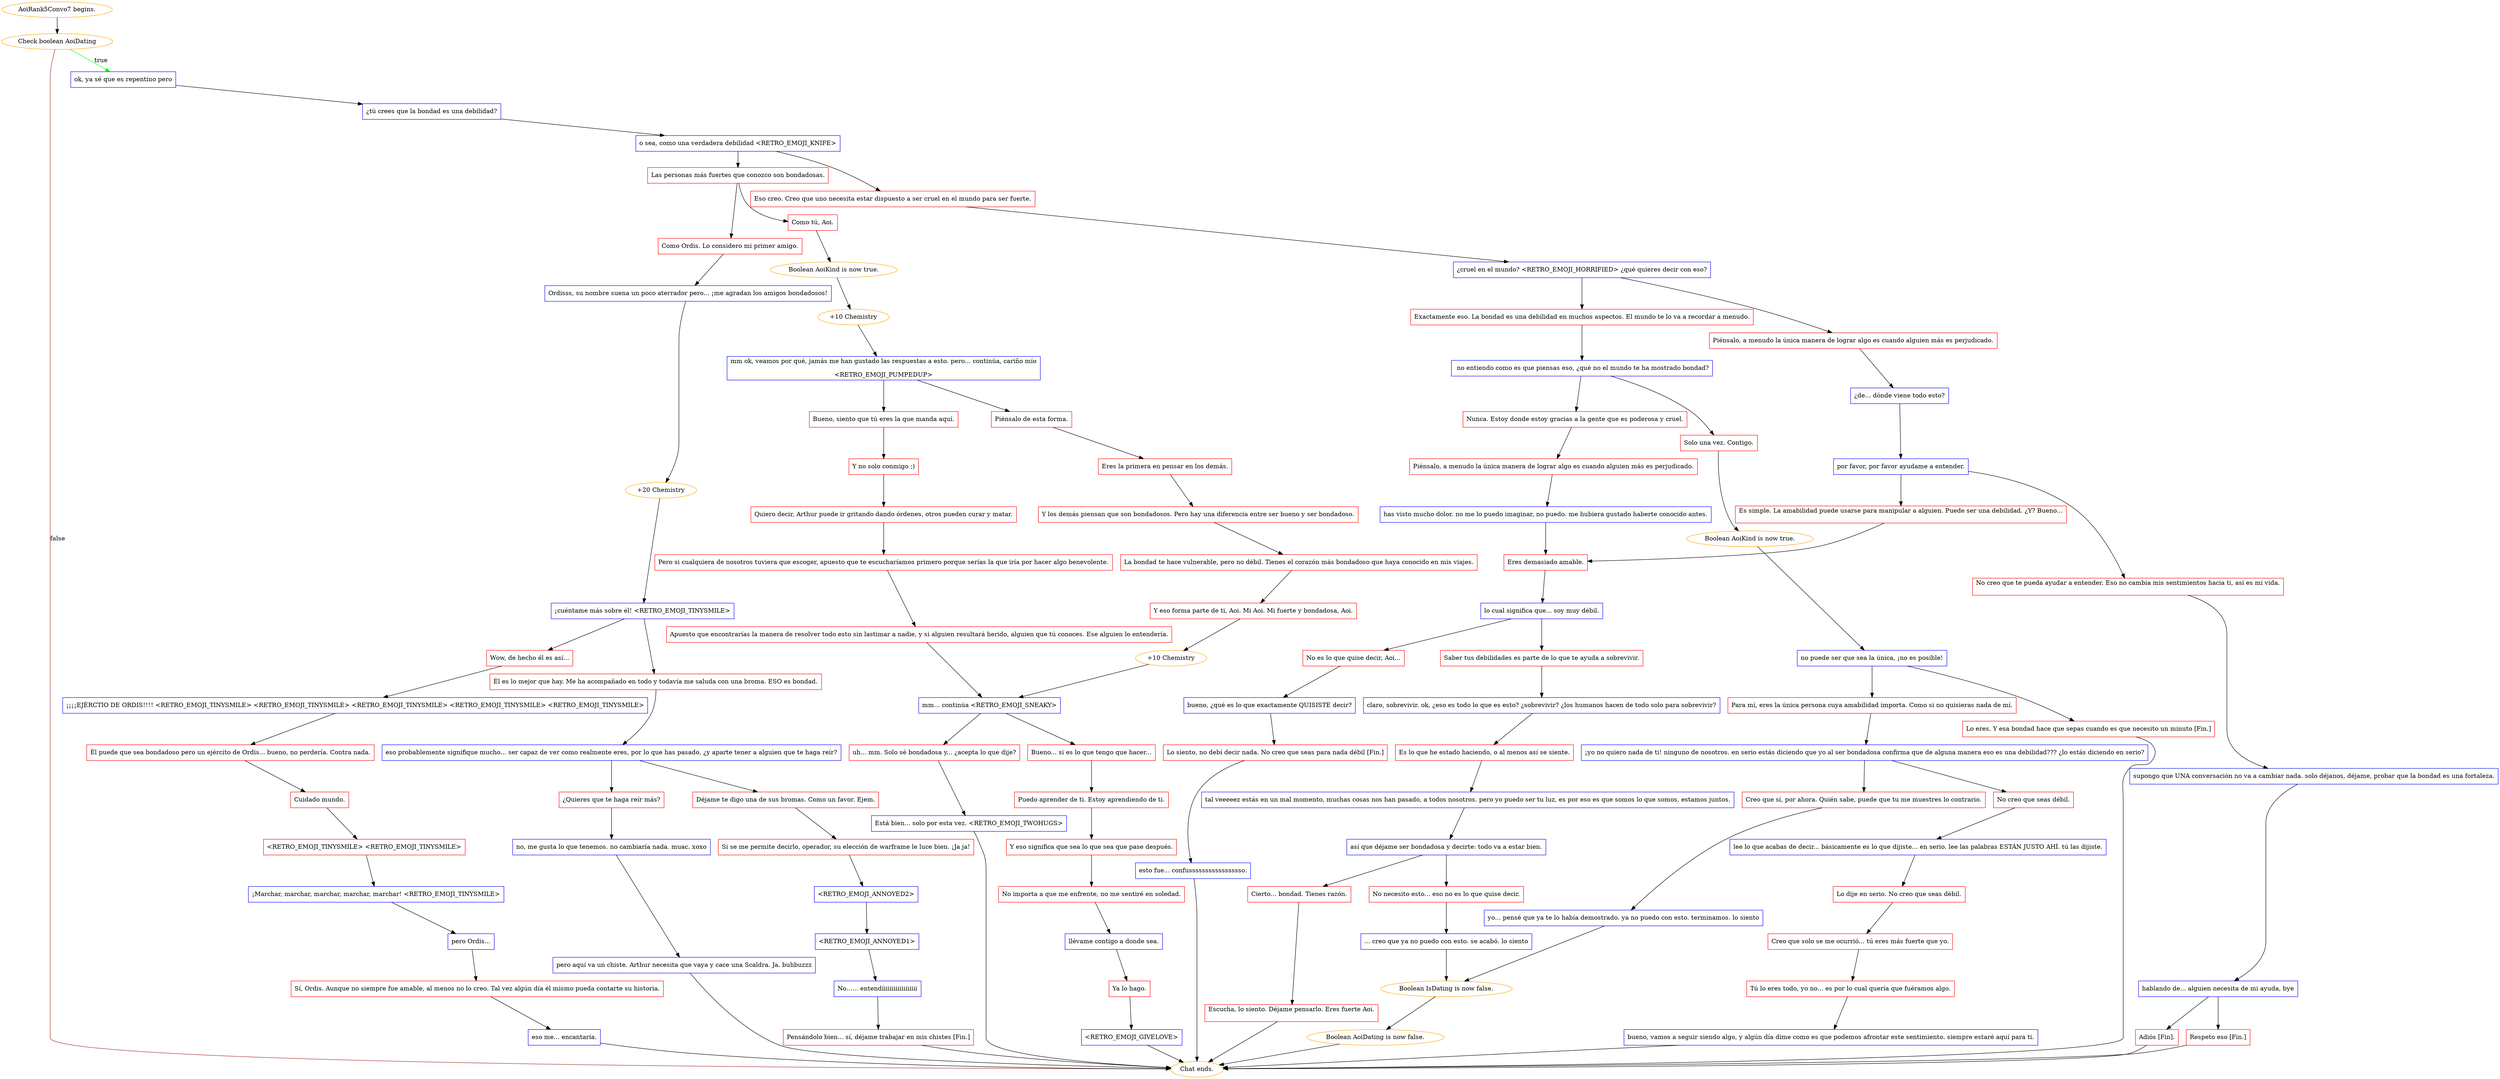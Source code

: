 digraph {
	"AoiRank5Convo7 begins." [color=orange];
		"AoiRank5Convo7 begins." -> j2617805464;
	j2617805464 [label="Check boolean AoiDating",color=orange];
		j2617805464 -> j3493747057 [label=true,color=green];
		j2617805464 -> "Chat ends." [label=false,color=brown];
	j3493747057 [label="ok, ya sé que es repentino pero",shape=box,color=blue];
		j3493747057 -> j4009606405;
	"Chat ends." [color=orange];
	j4009606405 [label="¿tú crees que la bondad es una debilidad?",shape=box,color=blue];
		j4009606405 -> j1827571484;
	j1827571484 [label="o sea, como una verdadera debilidad <RETRO_EMOJI_KNIFE>",shape=box,color=blue];
		j1827571484 -> j3563860065;
		j1827571484 -> j2910587005;
	j3563860065 [label="Las personas más fuertes que conozco son bondadosas.",shape=box,color=red];
		j3563860065 -> j1325486455;
		j3563860065 -> j971415837;
	j2910587005 [label="Eso creo. Creo que uno necesita estar dispuesto a ser cruel en el mundo para ser fuerte.",shape=box,color=red];
		j2910587005 -> j811107926;
	j1325486455 [label="Como tú, Aoi.",shape=box,color=red];
		j1325486455 -> j3453864554;
	j971415837 [label="Como Ordis. Lo considero mi primer amigo.",shape=box,color=red];
		j971415837 -> j1489622541;
	j811107926 [label="¿cruel en el mundo? <RETRO_EMOJI_HORRIFIED> ¿qué quieres decir con eso?",shape=box,color=blue];
		j811107926 -> j1276892071;
		j811107926 -> j2850252566;
	j3453864554 [label="Boolean AoiKind is now true.",color=orange];
		j3453864554 -> j3190993477;
	j1489622541 [label="Ordisss, su nombre suena un poco aterrador pero... ¡me agradan los amigos bondadosos!",shape=box,color=blue];
		j1489622541 -> j3482076739;
	j1276892071 [label="Exactamente eso. La bondad es una debilidad en muchos aspectos. El mundo te lo va a recordar a menudo.",shape=box,color=red];
		j1276892071 -> j896410457;
	j2850252566 [label="Piénsalo, a menudo la única manera de lograr algo es cuando alguien más es perjudicado.",shape=box,color=red];
		j2850252566 -> j3668797260;
	j3190993477 [label="+10 Chemistry",color=orange];
		j3190993477 -> j2359474385;
	j3482076739 [label="+20 Chemistry",color=orange];
		j3482076739 -> j1218628422;
	j896410457 [label=" no entiendo como es que piensas eso, ¿qué no el mundo te ha mostrado bondad?",shape=box,color=blue];
		j896410457 -> j3473074186;
		j896410457 -> j636482508;
	j3668797260 [label="¿de... dónde viene todo esto?",shape=box,color=blue];
		j3668797260 -> j434920640;
	j2359474385 [label="mm ok, veamos por qué, jamás me han gustado las respuestas a esto. pero... continúa, cariño mío
<RETRO_EMOJI_PUMPEDUP>",shape=box,color=blue];
		j2359474385 -> j2755204310;
		j2359474385 -> j3294130079;
	j1218628422 [label="¡cuéntame más sobre él! <RETRO_EMOJI_TINYSMILE>",shape=box,color=blue];
		j1218628422 -> j2874556963;
		j1218628422 -> j277803136;
	j3473074186 [label="Solo una vez. Contigo.",shape=box,color=red];
		j3473074186 -> j3472415595;
	j636482508 [label="Nunca. Estoy donde estoy gracias a la gente que es poderosa y cruel.",shape=box,color=red];
		j636482508 -> j3128794625;
	j434920640 [label="por favor, por favor ayudame a entender.",shape=box,color=blue];
		j434920640 -> j2697983946;
		j434920640 -> j1638968507;
	j2755204310 [label="Piénsalo de esta forma.",shape=box,color=red];
		j2755204310 -> j3621305921;
	j3294130079 [label="Bueno, siento que tú eres la que manda aquí.",shape=box,color=red];
		j3294130079 -> j3461526755;
	j2874556963 [label="Wow, de hecho él es así...",shape=box,color=red];
		j2874556963 -> j3626298946;
	j277803136 [label="Él es lo mejor que hay. Me ha acompañado en todo y todavía me saluda con una broma. ESO es bondad.",shape=box,color=red];
		j277803136 -> j1280361914;
	j3472415595 [label="Boolean AoiKind is now true.",color=orange];
		j3472415595 -> j1910008168;
	j3128794625 [label="Piénsalo, a menudo la única manera de lograr algo es cuando alguien más es perjudicado.",shape=box,color=red];
		j3128794625 -> j3562660306;
	j2697983946 [label="Es simple. La amabilidad puede usarse para manipular a alguien. Puede ser una debilidad. ¿Y? Bueno...
",shape=box,color=red];
		j2697983946 -> j3243158141;
	j1638968507 [label="No creo que te pueda ayudar a entender. Eso no cambia mis sentimientos hacia ti, así es mi vida.
",shape=box,color=red];
		j1638968507 -> j1462437700;
	j3621305921 [label="Eres la primera en pensar en los demás.",shape=box,color=red];
		j3621305921 -> j695542484;
	j3461526755 [label="Y no solo conmigo ;)",shape=box,color=red];
		j3461526755 -> j2953703436;
	j3626298946 [label="¡¡¡¡EJÉRCTIO DE ORDIS!!!! <RETRO_EMOJI_TINYSMILE> <RETRO_EMOJI_TINYSMILE> <RETRO_EMOJI_TINYSMILE> <RETRO_EMOJI_TINYSMILE> <RETRO_EMOJI_TINYSMILE>",shape=box,color=blue];
		j3626298946 -> j348899540;
	j1280361914 [label="eso probablemente signifique mucho... ser capaz de ver como realmente eres, por lo que has pasado, ¿y aparte tener a alguien que te haga reír?",shape=box,color=blue];
		j1280361914 -> j2840054761;
		j1280361914 -> j2999034013;
	j1910008168 [label="no puede ser que sea la única, ¡no es posible!",shape=box,color=blue];
		j1910008168 -> j3413708287;
		j1910008168 -> j2652425221;
	j3562660306 [label="has visto mucho dolor. no me lo puedo imaginar, no puedo. me hubiera gustado haberte conocido antes.",shape=box,color=blue];
		j3562660306 -> j3243158141;
	j3243158141 [label="Eres demasiado amable.",shape=box,color=red];
		j3243158141 -> j1322001848;
	j1462437700 [label="supongo que UNA conversación no va a cambiar nada. solo déjanos, déjame, probar que la bondad es una fortaleza.",shape=box,color=blue];
		j1462437700 -> j1037859297;
	j695542484 [label="Y los demás piensan que son bondadosos. Pero hay una diferencia entre ser bueno y ser bondadoso.",shape=box,color=red];
		j695542484 -> j2984431090;
	j2953703436 [label="Quiero decir, Arthur puede ir gritando dando órdenes, otros pueden curar y matar.",shape=box,color=red];
		j2953703436 -> j2149245637;
	j348899540 [label="Él puede que sea bondadoso pero un ejército de Ordis... bueno, no perdería. Contra nada.",shape=box,color=red];
		j348899540 -> j2021770404;
	j2840054761 [label="¿Quieres que te haga reír más?",shape=box,color=red];
		j2840054761 -> j2530053922;
	j2999034013 [label="Déjame te digo una de sus bromas. Como un favor. Ejem.",shape=box,color=red];
		j2999034013 -> j1918682080;
	j3413708287 [label="Para mí, eres la única persona cuya amabilidad importa. Como si no quisieras nada de mí.",shape=box,color=red];
		j3413708287 -> j4196858641;
	j2652425221 [label="Lo eres. Y esa bondad hace que sepas cuando es que necesito un minuto [Fin.]",shape=box,color=red];
		j2652425221 -> "Chat ends.";
	j1322001848 [label="lo cual significa que... soy muy débil.",shape=box,color=blue];
		j1322001848 -> j2270516274;
		j1322001848 -> j1575801565;
	j1037859297 [label="hablando de... alguien necesita de mi ayuda, bye",shape=box,color=blue];
		j1037859297 -> j3486689698;
		j1037859297 -> j3196297621;
	j2984431090 [label="La bondad te hace vulnerable, pero no débil. Tienes el corazón más bondadoso que haya conocido en mis viajes.",shape=box,color=red];
		j2984431090 -> j4176913337;
	j2149245637 [label="Pero si cualquiera de nosotros tuviera que escoger, apuesto que te escucharíamos primero porque serías la que iría por hacer algo benevolente.",shape=box,color=red];
		j2149245637 -> j3206916055;
	j2021770404 [label="Cuidado mundo.",shape=box,color=red];
		j2021770404 -> j1927653580;
	j2530053922 [label="no, me gusta lo que tenemos. no cambiaría nada. muac. xoxo",shape=box,color=blue];
		j2530053922 -> j600706998;
	j1918682080 [label="Si se me permite decirlo, operador, su elección de warframe le luce bien. ¡Ja ja!",shape=box,color=red];
		j1918682080 -> j1899959216;
	j4196858641 [label="¡yo no quiero nada de ti! ninguno de nosotros. en serio estás diciendo que yo al ser bondadosa confirma que de alguna manera eso es una debilidad??? ¿lo estás diciendo en serio?",shape=box,color=blue];
		j4196858641 -> j2753270329;
		j4196858641 -> j4163891968;
	j2270516274 [label="No es lo que quise decir, Aoi...",shape=box,color=red];
		j2270516274 -> j3117356386;
	j1575801565 [label="Saber tus debilidades es parte de lo que te ayuda a sobrevivir.",shape=box,color=red];
		j1575801565 -> j4238107789;
	j3486689698 [label="Respeto eso [Fin.]",shape=box,color=red];
		j3486689698 -> "Chat ends.";
	j3196297621 [label="Adiós [Fin].",shape=box,color=red];
		j3196297621 -> "Chat ends.";
	j4176913337 [label="Y eso forma parte de ti, Aoi. Mi Aoi. Mi fuerte y bondadosa, Aoi.",shape=box,color=red];
		j4176913337 -> j2306041466;
	j3206916055 [label="Apuesto que encontrarías la manera de resolver todo esto sin lastimar a nadie, y si alguien resultará herido, alguien que tú conoces. Ese alguien lo entendería.",shape=box,color=red];
		j3206916055 -> j3376597046;
	j1927653580 [label="<RETRO_EMOJI_TINYSMILE> <RETRO_EMOJI_TINYSMILE>",shape=box,color=red];
		j1927653580 -> j1465083670;
	j600706998 [label="pero aquí va un chiste. Arthur necesita que vaya y cace una Scaldra. Ja. buhbuzzz",shape=box,color=blue];
		j600706998 -> "Chat ends.";
	j1899959216 [label="<RETRO_EMOJI_ANNOYED2>",shape=box,color=blue];
		j1899959216 -> j3533787814;
	j2753270329 [label="Creo que sí, por ahora. Quién sabe, puede que tu me muestres lo contrario.",shape=box,color=red];
		j2753270329 -> j2429283592;
	j4163891968 [label="No creo que seas débil.",shape=box,color=red];
		j4163891968 -> j3849230350;
	j3117356386 [label="bueno, ¿qué es lo que exactamente QUISISTE decir?",shape=box,color=blue];
		j3117356386 -> j3257534174;
	j4238107789 [label="claro, sobrevivir. ok, ¿eso es todo lo que es esto? ¿sobrevivir? ¿los humanos hacen de todo solo para sobrevivir?",shape=box,color=blue];
		j4238107789 -> j3088533190;
	j2306041466 [label="+10 Chemistry",color=orange];
		j2306041466 -> j3376597046;
	j3376597046 [label="mm... continúa <RETRO_EMOJI_SNEAKY>",shape=box,color=blue];
		j3376597046 -> j291309008;
		j3376597046 -> j4227703621;
	j1465083670 [label="¡Marchar, marchar, marchar, marchar, marchar! <RETRO_EMOJI_TINYSMILE>",shape=box,color=blue];
		j1465083670 -> j1363367450;
	j3533787814 [label="<RETRO_EMOJI_ANNOYED1>",shape=box,color=blue];
		j3533787814 -> j3058262078;
	j2429283592 [label="yo... pensé que ya te lo había demostrado. ya no puedo con esto. terminamos. lo siento",shape=box,color=blue];
		j2429283592 -> j2209722290;
	j3849230350 [label="lee lo que acabas de decir... básicamente es lo que dijiste... en serio. lee las palabras ESTÁN JUSTO AHÍ. tú las dijiste.",shape=box,color=blue];
		j3849230350 -> j3772185790;
	j3257534174 [label="Lo siento, no debí decir nada. No creo que seas para nada débil [Fin.]",shape=box,color=red];
		j3257534174 -> j3546127091;
	j3088533190 [label="Es lo que he estado haciendo, o al menos así se siente.",shape=box,color=red];
		j3088533190 -> j2361803354;
	j291309008 [label="uh... mm. Solo sé bondadosa y... ¿acepta lo que dije?",shape=box,color=red];
		j291309008 -> j1472068665;
	j4227703621 [label="Bueno... si es lo que tengo que hacer...",shape=box,color=red];
		j4227703621 -> j3980228565;
	j1363367450 [label="pero Ordis...",shape=box,color=blue];
		j1363367450 -> j2811365043;
	j3058262078 [label="No...... entendíiiiiiiiiiiiiiiiii",shape=box,color=blue];
		j3058262078 -> j2732143407;
	j2209722290 [label="Boolean IsDating is now false.",color=orange];
		j2209722290 -> j1296492913;
	j3772185790 [label="Lo dije en serio. No creo que seas débil.",shape=box,color=red];
		j3772185790 -> j2851048489;
	j3546127091 [label="esto fue... confusssssssssssssssso.",shape=box,color=blue];
		j3546127091 -> "Chat ends.";
	j2361803354 [label="tal veeeeez estás en un mal momento, muchas cosas nos han pasado, a todos nosotros. pero yo puedo ser tu luz, es por eso es que somos lo que somos, estamos juntos.",shape=box,color=blue];
		j2361803354 -> j701728939;
	j1472068665 [label="Está bien... solo por esta vez. <RETRO_EMOJI_TWOHUGS>",shape=box,color=blue];
		j1472068665 -> "Chat ends.";
	j3980228565 [label="Puedo aprender de ti. Estoy aprendiendo de ti.",shape=box,color=red];
		j3980228565 -> j1663976071;
	j2811365043 [label="Sí, Ordis. Aunque no siempre fue amable, al menos no lo creo. Tal vez algún día él mismo pueda contarte su historia.",shape=box,color=red];
		j2811365043 -> j2065891279;
	j2732143407 [label="Pensándolo bien... sí, déjame trabajar en mis chistes [Fin.]",shape=box,color=red];
		j2732143407 -> "Chat ends.";
	j1296492913 [label="Boolean AoiDating is now false.",color=orange];
		j1296492913 -> "Chat ends.";
	j2851048489 [label="Creo que solo se me ocurrió... tú eres más fuerte que yo.",shape=box,color=red];
		j2851048489 -> j1598221061;
	j701728939 [label="así que déjame ser bondadosa y decirte: todo va a estar bien.",shape=box,color=blue];
		j701728939 -> j1557562137;
		j701728939 -> j1375592030;
	j1663976071 [label="Y eso significa que sea lo que sea que pase después.",shape=box,color=red];
		j1663976071 -> j3586058888;
	j2065891279 [label="eso me... encantaría.",shape=box,color=blue];
		j2065891279 -> "Chat ends.";
	j1598221061 [label="Tú lo eres todo, yo no... es por lo cual quería que fuéramos algo.",shape=box,color=red];
		j1598221061 -> j2314222110;
	j1557562137 [label="Cierto... bondad. Tienes razón.",shape=box,color=red];
		j1557562137 -> j376509657;
	j1375592030 [label="No necesito esto... eso no es lo que quise decir.",shape=box,color=red];
		j1375592030 -> j1356201611;
	j3586058888 [label="No importa a que me enfrente, no me sentiré en soledad.",shape=box,color=red];
		j3586058888 -> j1451147568;
	j2314222110 [label="bueno, vamos a seguir siendo algo, y algún día dime como es que podemos afrontar este sentimiento. siempre estaré aquí para ti.",shape=box,color=blue];
		j2314222110 -> "Chat ends.";
	j376509657 [label="Escucha, lo siento. Déjame pensarlo. Eres fuerte Aoi.
",shape=box,color=red];
		j376509657 -> "Chat ends.";
	j1356201611 [label="... creo que ya no puedo con esto. se acabó. lo siento",shape=box,color=blue];
		j1356201611 -> j2209722290;
	j1451147568 [label="llévame contigo a donde sea.",shape=box,color=blue];
		j1451147568 -> j447003349;
	j447003349 [label="Ya lo hago.",shape=box,color=red];
		j447003349 -> j3455463371;
	j3455463371 [label="<RETRO_EMOJI_GIVELOVE>",shape=box,color=blue];
		j3455463371 -> "Chat ends.";
}